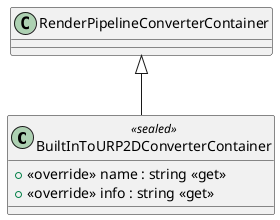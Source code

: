 @startuml
class BuiltInToURP2DConverterContainer <<sealed>> {
    + <<override>> name : string <<get>>
    + <<override>> info : string <<get>>
}
RenderPipelineConverterContainer <|-- BuiltInToURP2DConverterContainer
@enduml
